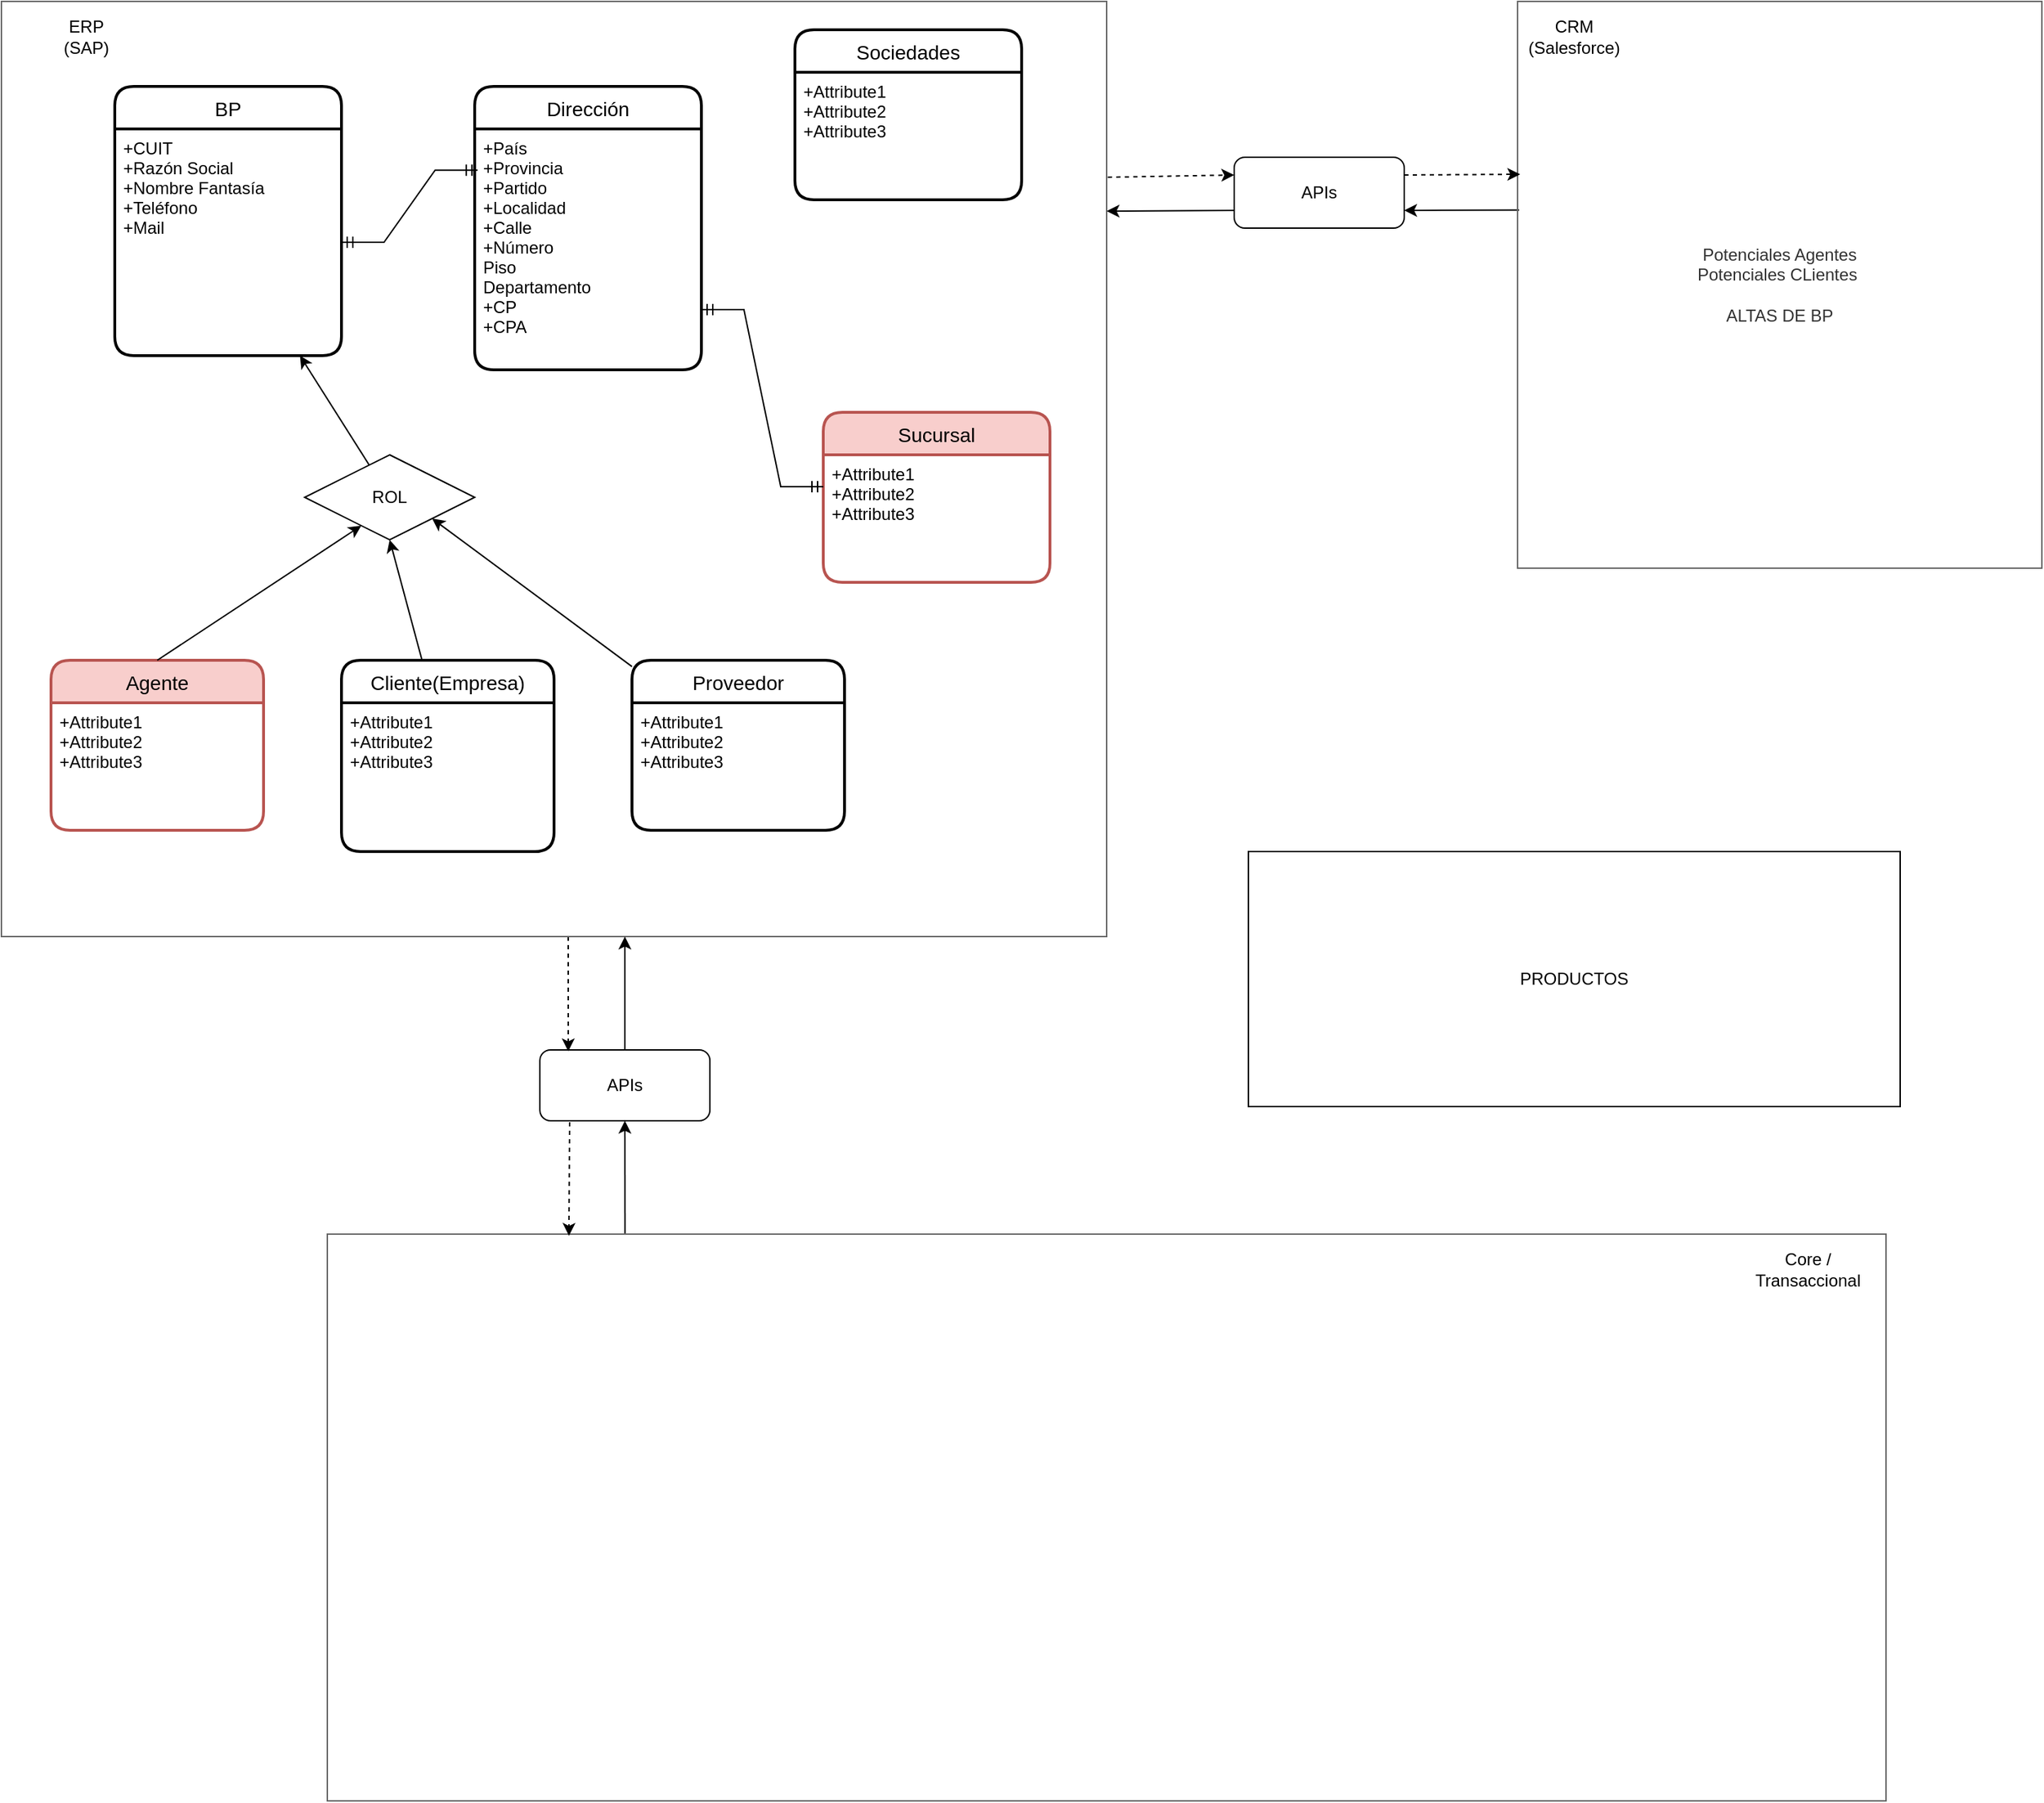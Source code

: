 <mxfile version="15.9.4" type="github">
  <diagram id="6co7BUbBsfWILGRwFfAR" name="Page-1">
    <mxGraphModel dx="1774" dy="569" grid="1" gridSize="10" guides="1" tooltips="1" connect="1" arrows="1" fold="1" page="1" pageScale="1" pageWidth="827" pageHeight="1169" math="0" shadow="0">
      <root>
        <mxCell id="0" />
        <mxCell id="1" parent="0" />
        <mxCell id="ar5TCSg6L7ngsMUUVA05-58" style="edgeStyle=none;rounded=0;orthogonalLoop=1;jettySize=auto;html=1;entryX=0;entryY=0.25;entryDx=0;entryDy=0;exitX=1.001;exitY=0.188;exitDx=0;exitDy=0;exitPerimeter=0;dashed=1;" edge="1" parent="1" source="ar5TCSg6L7ngsMUUVA05-13" target="ar5TCSg6L7ngsMUUVA05-54">
          <mxGeometry relative="1" as="geometry">
            <Array as="points" />
          </mxGeometry>
        </mxCell>
        <mxCell id="ar5TCSg6L7ngsMUUVA05-62" style="edgeStyle=none;rounded=0;orthogonalLoop=1;jettySize=auto;html=1;entryX=0.167;entryY=0.02;entryDx=0;entryDy=0;entryPerimeter=0;dashed=1;" edge="1" parent="1" target="ar5TCSg6L7ngsMUUVA05-59">
          <mxGeometry relative="1" as="geometry">
            <mxPoint x="320" y="720" as="sourcePoint" />
          </mxGeometry>
        </mxCell>
        <mxCell id="ar5TCSg6L7ngsMUUVA05-13" value="" style="rounded=0;whiteSpace=wrap;html=1;fillColor=none;fontColor=#333333;strokeColor=#666666;" vertex="1" parent="1">
          <mxGeometry x="-80" y="60" width="780" height="660" as="geometry" />
        </mxCell>
        <mxCell id="ar5TCSg6L7ngsMUUVA05-9" value="ERP (SAP)" style="text;html=1;strokeColor=none;fillColor=none;align=center;verticalAlign=middle;whiteSpace=wrap;rounded=0;" vertex="1" parent="1">
          <mxGeometry x="-50" y="70" width="60" height="30" as="geometry" />
        </mxCell>
        <mxCell id="ar5TCSg6L7ngsMUUVA05-10" value="BP" style="swimlane;childLayout=stackLayout;horizontal=1;startSize=30;horizontalStack=0;rounded=1;fontSize=14;fontStyle=0;strokeWidth=2;resizeParent=0;resizeLast=1;shadow=0;dashed=0;align=center;" vertex="1" parent="1">
          <mxGeometry y="120" width="160" height="190" as="geometry" />
        </mxCell>
        <mxCell id="ar5TCSg6L7ngsMUUVA05-11" value="+CUIT&#xa;+Razón Social&#xa;+Nombre Fantasía&#xa;+Teléfono&#xa;+Mail" style="align=left;strokeColor=none;fillColor=none;spacingLeft=4;fontSize=12;verticalAlign=top;resizable=0;rotatable=0;part=1;" vertex="1" parent="ar5TCSg6L7ngsMUUVA05-10">
          <mxGeometry y="30" width="160" height="160" as="geometry" />
        </mxCell>
        <mxCell id="ar5TCSg6L7ngsMUUVA05-14" value="Dirección" style="swimlane;childLayout=stackLayout;horizontal=1;startSize=30;horizontalStack=0;rounded=1;fontSize=14;fontStyle=0;strokeWidth=2;resizeParent=0;resizeLast=1;shadow=0;dashed=0;align=center;fillColor=none;" vertex="1" parent="1">
          <mxGeometry x="254" y="120" width="160" height="200" as="geometry" />
        </mxCell>
        <mxCell id="ar5TCSg6L7ngsMUUVA05-15" value="+País&#xa;+Provincia&#xa;+Partido&#xa;+Localidad&#xa;+Calle&#xa;+Número&#xa;Piso&#xa;Departamento&#xa;+CP&#xa;+CPA&#xa;" style="align=left;strokeColor=none;fillColor=none;spacingLeft=4;fontSize=12;verticalAlign=top;resizable=0;rotatable=0;part=1;" vertex="1" parent="ar5TCSg6L7ngsMUUVA05-14">
          <mxGeometry y="30" width="160" height="170" as="geometry" />
        </mxCell>
        <mxCell id="ar5TCSg6L7ngsMUUVA05-17" value="" style="edgeStyle=entityRelationEdgeStyle;fontSize=12;html=1;endArrow=ERmandOne;startArrow=ERmandOne;rounded=0;entryX=0.013;entryY=0.171;entryDx=0;entryDy=0;entryPerimeter=0;exitX=1;exitY=0.5;exitDx=0;exitDy=0;" edge="1" parent="1" source="ar5TCSg6L7ngsMUUVA05-11" target="ar5TCSg6L7ngsMUUVA05-15">
          <mxGeometry width="100" height="100" relative="1" as="geometry">
            <mxPoint x="130" y="380" as="sourcePoint" />
            <mxPoint x="230" y="280" as="targetPoint" />
          </mxGeometry>
        </mxCell>
        <mxCell id="ar5TCSg6L7ngsMUUVA05-18" value="Agente" style="swimlane;childLayout=stackLayout;horizontal=1;startSize=30;horizontalStack=0;rounded=1;fontSize=14;fontStyle=0;strokeWidth=2;resizeParent=0;resizeLast=1;shadow=0;dashed=0;align=center;fillColor=#f8cecc;direction=east;strokeColor=#b85450;" vertex="1" parent="1">
          <mxGeometry x="-45" y="525" width="150" height="120" as="geometry" />
        </mxCell>
        <mxCell id="ar5TCSg6L7ngsMUUVA05-19" value="+Attribute1&#xa;+Attribute2&#xa;+Attribute3" style="align=left;strokeColor=none;fillColor=none;spacingLeft=4;fontSize=12;verticalAlign=top;resizable=0;rotatable=0;part=1;" vertex="1" parent="ar5TCSg6L7ngsMUUVA05-18">
          <mxGeometry y="30" width="150" height="90" as="geometry" />
        </mxCell>
        <mxCell id="ar5TCSg6L7ngsMUUVA05-44" style="edgeStyle=none;rounded=0;orthogonalLoop=1;jettySize=auto;html=1;entryX=0.5;entryY=1;entryDx=0;entryDy=0;" edge="1" parent="1" source="ar5TCSg6L7ngsMUUVA05-33" target="ar5TCSg6L7ngsMUUVA05-37">
          <mxGeometry relative="1" as="geometry" />
        </mxCell>
        <mxCell id="ar5TCSg6L7ngsMUUVA05-33" value="Cliente(Empresa)" style="swimlane;childLayout=stackLayout;horizontal=1;startSize=30;horizontalStack=0;rounded=1;fontSize=14;fontStyle=0;strokeWidth=2;resizeParent=0;resizeLast=1;shadow=0;dashed=0;align=center;fillColor=none;" vertex="1" parent="1">
          <mxGeometry x="160" y="525" width="150" height="135" as="geometry" />
        </mxCell>
        <mxCell id="ar5TCSg6L7ngsMUUVA05-34" value="+Attribute1&#xa;+Attribute2&#xa;+Attribute3" style="align=left;strokeColor=none;fillColor=none;spacingLeft=4;fontSize=12;verticalAlign=top;resizable=0;rotatable=0;part=1;" vertex="1" parent="ar5TCSg6L7ngsMUUVA05-33">
          <mxGeometry y="30" width="150" height="105" as="geometry" />
        </mxCell>
        <mxCell id="ar5TCSg6L7ngsMUUVA05-45" style="edgeStyle=none;rounded=0;orthogonalLoop=1;jettySize=auto;html=1;entryX=1;entryY=1;entryDx=0;entryDy=0;" edge="1" parent="1" source="ar5TCSg6L7ngsMUUVA05-35" target="ar5TCSg6L7ngsMUUVA05-37">
          <mxGeometry relative="1" as="geometry" />
        </mxCell>
        <mxCell id="ar5TCSg6L7ngsMUUVA05-35" value="Proveedor" style="swimlane;childLayout=stackLayout;horizontal=1;startSize=30;horizontalStack=0;rounded=1;fontSize=14;fontStyle=0;strokeWidth=2;resizeParent=0;resizeLast=1;shadow=0;dashed=0;align=center;fillColor=none;" vertex="1" parent="1">
          <mxGeometry x="365" y="525" width="150" height="120" as="geometry" />
        </mxCell>
        <mxCell id="ar5TCSg6L7ngsMUUVA05-36" value="+Attribute1&#xa;+Attribute2&#xa;+Attribute3" style="align=left;strokeColor=none;fillColor=none;spacingLeft=4;fontSize=12;verticalAlign=top;resizable=0;rotatable=0;part=1;" vertex="1" parent="ar5TCSg6L7ngsMUUVA05-35">
          <mxGeometry y="30" width="150" height="90" as="geometry" />
        </mxCell>
        <mxCell id="ar5TCSg6L7ngsMUUVA05-46" style="edgeStyle=none;rounded=0;orthogonalLoop=1;jettySize=auto;html=1;" edge="1" parent="1" source="ar5TCSg6L7ngsMUUVA05-37" target="ar5TCSg6L7ngsMUUVA05-11">
          <mxGeometry relative="1" as="geometry" />
        </mxCell>
        <mxCell id="ar5TCSg6L7ngsMUUVA05-37" value="ROL" style="shape=rhombus;perimeter=rhombusPerimeter;whiteSpace=wrap;html=1;align=center;fillColor=none;" vertex="1" parent="1">
          <mxGeometry x="134" y="380" width="120" height="60" as="geometry" />
        </mxCell>
        <mxCell id="ar5TCSg6L7ngsMUUVA05-43" style="edgeStyle=none;rounded=0;orthogonalLoop=1;jettySize=auto;html=1;entryX=0.333;entryY=0.833;entryDx=0;entryDy=0;entryPerimeter=0;exitX=0.5;exitY=0;exitDx=0;exitDy=0;" edge="1" parent="1" source="ar5TCSg6L7ngsMUUVA05-18" target="ar5TCSg6L7ngsMUUVA05-37">
          <mxGeometry relative="1" as="geometry" />
        </mxCell>
        <mxCell id="ar5TCSg6L7ngsMUUVA05-47" value="Sucursal" style="swimlane;childLayout=stackLayout;horizontal=1;startSize=30;horizontalStack=0;rounded=1;fontSize=14;fontStyle=0;strokeWidth=2;resizeParent=0;resizeLast=1;shadow=0;dashed=0;align=center;fillColor=#f8cecc;strokeColor=#b85450;" vertex="1" parent="1">
          <mxGeometry x="500" y="350" width="160" height="120" as="geometry" />
        </mxCell>
        <mxCell id="ar5TCSg6L7ngsMUUVA05-48" value="+Attribute1&#xa;+Attribute2&#xa;+Attribute3" style="align=left;strokeColor=none;fillColor=none;spacingLeft=4;fontSize=12;verticalAlign=top;resizable=0;rotatable=0;part=1;" vertex="1" parent="ar5TCSg6L7ngsMUUVA05-47">
          <mxGeometry y="30" width="160" height="90" as="geometry" />
        </mxCell>
        <mxCell id="ar5TCSg6L7ngsMUUVA05-49" value="" style="edgeStyle=entityRelationEdgeStyle;fontSize=12;html=1;endArrow=ERmandOne;startArrow=ERmandOne;rounded=0;entryX=0;entryY=0.25;entryDx=0;entryDy=0;exitX=1;exitY=0.75;exitDx=0;exitDy=0;" edge="1" parent="1" source="ar5TCSg6L7ngsMUUVA05-15" target="ar5TCSg6L7ngsMUUVA05-48">
          <mxGeometry width="100" height="100" relative="1" as="geometry">
            <mxPoint x="170" y="240" as="sourcePoint" />
            <mxPoint x="266.08" y="189.07" as="targetPoint" />
          </mxGeometry>
        </mxCell>
        <mxCell id="ar5TCSg6L7ngsMUUVA05-55" style="edgeStyle=none;rounded=0;orthogonalLoop=1;jettySize=auto;html=1;entryX=1;entryY=0.75;entryDx=0;entryDy=0;exitX=0.003;exitY=0.368;exitDx=0;exitDy=0;exitPerimeter=0;" edge="1" parent="1" source="ar5TCSg6L7ngsMUUVA05-50" target="ar5TCSg6L7ngsMUUVA05-54">
          <mxGeometry relative="1" as="geometry" />
        </mxCell>
        <mxCell id="ar5TCSg6L7ngsMUUVA05-50" value="Potenciales Agentes&lt;br&gt;Potenciales CLientes&amp;nbsp;&lt;br&gt;&lt;br&gt;ALTAS DE BP" style="rounded=0;whiteSpace=wrap;html=1;fillColor=none;fontColor=#333333;strokeColor=#666666;" vertex="1" parent="1">
          <mxGeometry x="990" y="60" width="370" height="400" as="geometry" />
        </mxCell>
        <mxCell id="ar5TCSg6L7ngsMUUVA05-51" value="CRM (Salesforce)" style="text;html=1;strokeColor=none;fillColor=none;align=center;verticalAlign=middle;whiteSpace=wrap;rounded=0;" vertex="1" parent="1">
          <mxGeometry x="1000" y="70" width="60" height="30" as="geometry" />
        </mxCell>
        <mxCell id="ar5TCSg6L7ngsMUUVA05-60" style="edgeStyle=none;rounded=0;orthogonalLoop=1;jettySize=auto;html=1;entryX=0.5;entryY=1;entryDx=0;entryDy=0;exitX=0.191;exitY=0;exitDx=0;exitDy=0;exitPerimeter=0;" edge="1" parent="1" source="ar5TCSg6L7ngsMUUVA05-52" target="ar5TCSg6L7ngsMUUVA05-59">
          <mxGeometry relative="1" as="geometry" />
        </mxCell>
        <mxCell id="ar5TCSg6L7ngsMUUVA05-52" value="" style="rounded=0;whiteSpace=wrap;html=1;fillColor=none;fontColor=#333333;strokeColor=#666666;" vertex="1" parent="1">
          <mxGeometry x="150" y="930" width="1100" height="400" as="geometry" />
        </mxCell>
        <mxCell id="ar5TCSg6L7ngsMUUVA05-53" value="Core / Transaccional" style="text;html=1;strokeColor=none;fillColor=none;align=center;verticalAlign=middle;whiteSpace=wrap;rounded=0;" vertex="1" parent="1">
          <mxGeometry x="1160" y="940" width="70" height="30" as="geometry" />
        </mxCell>
        <mxCell id="ar5TCSg6L7ngsMUUVA05-56" style="edgeStyle=none;rounded=0;orthogonalLoop=1;jettySize=auto;html=1;exitX=1;exitY=0.25;exitDx=0;exitDy=0;entryX=0.005;entryY=0.305;entryDx=0;entryDy=0;entryPerimeter=0;dashed=1;" edge="1" parent="1" source="ar5TCSg6L7ngsMUUVA05-54" target="ar5TCSg6L7ngsMUUVA05-50">
          <mxGeometry relative="1" as="geometry">
            <mxPoint x="990" y="180" as="targetPoint" />
          </mxGeometry>
        </mxCell>
        <mxCell id="ar5TCSg6L7ngsMUUVA05-57" style="edgeStyle=none;rounded=0;orthogonalLoop=1;jettySize=auto;html=1;exitX=0;exitY=0.75;exitDx=0;exitDy=0;" edge="1" parent="1" source="ar5TCSg6L7ngsMUUVA05-54">
          <mxGeometry relative="1" as="geometry">
            <mxPoint x="700" y="208" as="targetPoint" />
          </mxGeometry>
        </mxCell>
        <mxCell id="ar5TCSg6L7ngsMUUVA05-54" value="APIs" style="rounded=1;whiteSpace=wrap;html=1;fillColor=none;" vertex="1" parent="1">
          <mxGeometry x="790" y="170" width="120" height="50" as="geometry" />
        </mxCell>
        <mxCell id="ar5TCSg6L7ngsMUUVA05-61" style="edgeStyle=none;rounded=0;orthogonalLoop=1;jettySize=auto;html=1;" edge="1" parent="1" source="ar5TCSg6L7ngsMUUVA05-59">
          <mxGeometry relative="1" as="geometry">
            <mxPoint x="360" y="720" as="targetPoint" />
          </mxGeometry>
        </mxCell>
        <mxCell id="ar5TCSg6L7ngsMUUVA05-63" style="edgeStyle=none;rounded=0;orthogonalLoop=1;jettySize=auto;html=1;entryX=0.155;entryY=0.003;entryDx=0;entryDy=0;entryPerimeter=0;dashed=1;exitX=0.175;exitY=1.02;exitDx=0;exitDy=0;exitPerimeter=0;" edge="1" parent="1" source="ar5TCSg6L7ngsMUUVA05-59" target="ar5TCSg6L7ngsMUUVA05-52">
          <mxGeometry relative="1" as="geometry" />
        </mxCell>
        <mxCell id="ar5TCSg6L7ngsMUUVA05-59" value="APIs" style="rounded=1;whiteSpace=wrap;html=1;fillColor=none;" vertex="1" parent="1">
          <mxGeometry x="300" y="800" width="120" height="50" as="geometry" />
        </mxCell>
        <mxCell id="ar5TCSg6L7ngsMUUVA05-64" value="Sociedades" style="swimlane;childLayout=stackLayout;horizontal=1;startSize=30;horizontalStack=0;rounded=1;fontSize=14;fontStyle=0;strokeWidth=2;resizeParent=0;resizeLast=1;shadow=0;dashed=0;align=center;fillColor=none;" vertex="1" parent="1">
          <mxGeometry x="480" y="80" width="160" height="120" as="geometry" />
        </mxCell>
        <mxCell id="ar5TCSg6L7ngsMUUVA05-65" value="+Attribute1&#xa;+Attribute2&#xa;+Attribute3" style="align=left;strokeColor=none;fillColor=none;spacingLeft=4;fontSize=12;verticalAlign=top;resizable=0;rotatable=0;part=1;" vertex="1" parent="ar5TCSg6L7ngsMUUVA05-64">
          <mxGeometry y="30" width="160" height="90" as="geometry" />
        </mxCell>
        <mxCell id="ar5TCSg6L7ngsMUUVA05-66" value="PRODUCTOS" style="rounded=0;whiteSpace=wrap;html=1;fillColor=none;" vertex="1" parent="1">
          <mxGeometry x="800" y="660" width="460" height="180" as="geometry" />
        </mxCell>
      </root>
    </mxGraphModel>
  </diagram>
</mxfile>
